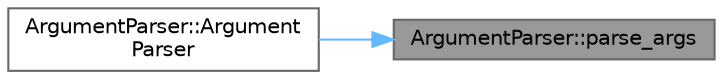 digraph "ArgumentParser::parse_args"
{
 // LATEX_PDF_SIZE
  bgcolor="transparent";
  edge [fontname=Helvetica,fontsize=10,labelfontname=Helvetica,labelfontsize=10];
  node [fontname=Helvetica,fontsize=10,shape=box,height=0.2,width=0.4];
  rankdir="RL";
  Node1 [id="Node000001",label="ArgumentParser::parse_args",height=0.2,width=0.4,color="gray40", fillcolor="grey60", style="filled", fontcolor="black",tooltip="Parse the provided arguments."];
  Node1 -> Node2 [id="edge1_Node000001_Node000002",dir="back",color="steelblue1",style="solid",tooltip=" "];
  Node2 [id="Node000002",label="ArgumentParser::Argument\lParser",height=0.2,width=0.4,color="grey40", fillcolor="white", style="filled",URL="$class_argument_parser.html#a760403f063ce0bc16b35c7f5d4e84c04",tooltip="Constructor: parses command-line arguments."];
}
